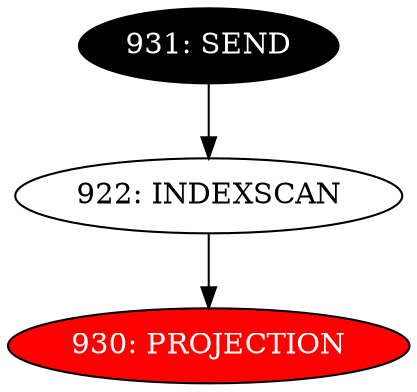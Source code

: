 digraph name {
922 [label="922: INDEXSCAN" ];
922 -> 930;
930 [label="930: PROJECTION" fontcolor="white" style="filled" fillcolor="red"];
931 [label="931: SEND" fontcolor="white" style="filled" fillcolor="black"];
931 -> 922;

}


